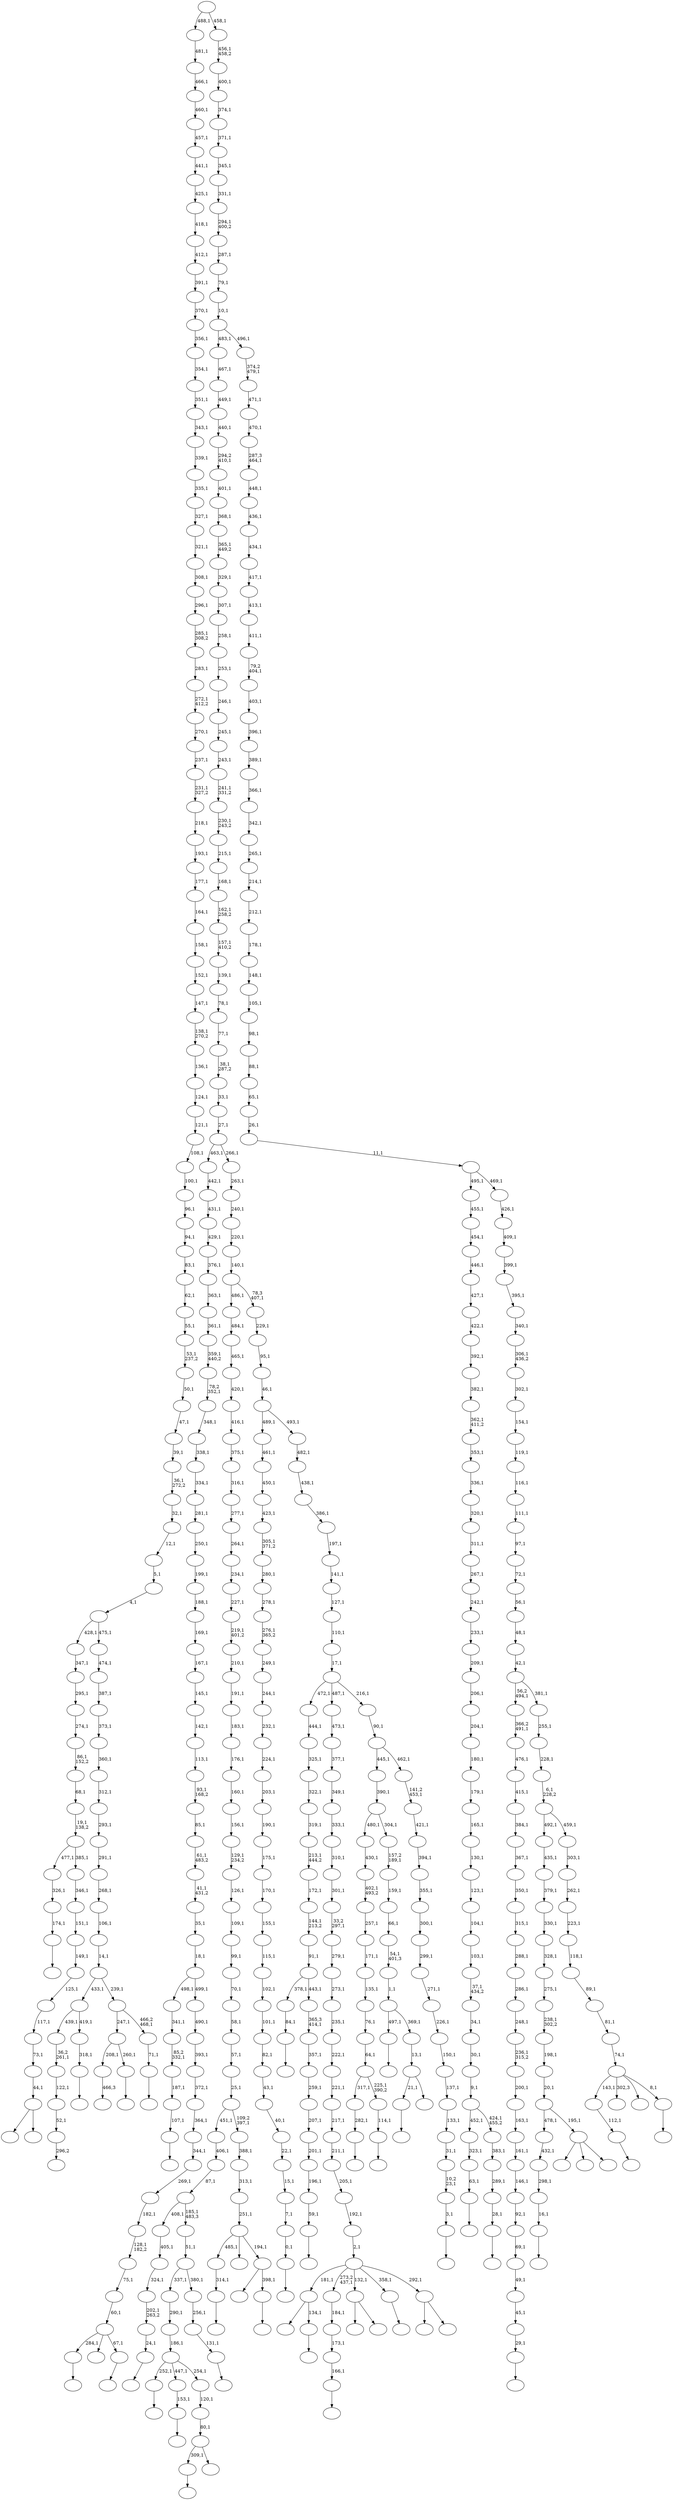 digraph T {
	550 [label=""]
	549 [label=""]
	548 [label=""]
	547 [label=""]
	546 [label=""]
	545 [label=""]
	544 [label=""]
	543 [label=""]
	542 [label=""]
	541 [label=""]
	540 [label=""]
	539 [label=""]
	538 [label=""]
	537 [label=""]
	536 [label=""]
	535 [label=""]
	534 [label=""]
	533 [label=""]
	532 [label=""]
	531 [label=""]
	530 [label=""]
	529 [label=""]
	528 [label=""]
	527 [label=""]
	526 [label=""]
	525 [label=""]
	524 [label=""]
	523 [label=""]
	522 [label=""]
	521 [label=""]
	520 [label=""]
	519 [label=""]
	518 [label=""]
	517 [label=""]
	516 [label=""]
	515 [label=""]
	514 [label=""]
	513 [label=""]
	512 [label=""]
	511 [label=""]
	510 [label=""]
	509 [label=""]
	508 [label=""]
	507 [label=""]
	506 [label=""]
	505 [label=""]
	504 [label=""]
	503 [label=""]
	502 [label=""]
	501 [label=""]
	500 [label=""]
	499 [label=""]
	498 [label=""]
	497 [label=""]
	496 [label=""]
	495 [label=""]
	494 [label=""]
	493 [label=""]
	492 [label=""]
	491 [label=""]
	490 [label=""]
	489 [label=""]
	488 [label=""]
	487 [label=""]
	486 [label=""]
	485 [label=""]
	484 [label=""]
	483 [label=""]
	482 [label=""]
	481 [label=""]
	480 [label=""]
	479 [label=""]
	478 [label=""]
	477 [label=""]
	476 [label=""]
	475 [label=""]
	474 [label=""]
	473 [label=""]
	472 [label=""]
	471 [label=""]
	470 [label=""]
	469 [label=""]
	468 [label=""]
	467 [label=""]
	466 [label=""]
	465 [label=""]
	464 [label=""]
	463 [label=""]
	462 [label=""]
	461 [label=""]
	460 [label=""]
	459 [label=""]
	458 [label=""]
	457 [label=""]
	456 [label=""]
	455 [label=""]
	454 [label=""]
	453 [label=""]
	452 [label=""]
	451 [label=""]
	450 [label=""]
	449 [label=""]
	448 [label=""]
	447 [label=""]
	446 [label=""]
	445 [label=""]
	444 [label=""]
	443 [label=""]
	442 [label=""]
	441 [label=""]
	440 [label=""]
	439 [label=""]
	438 [label=""]
	437 [label=""]
	436 [label=""]
	435 [label=""]
	434 [label=""]
	433 [label=""]
	432 [label=""]
	431 [label=""]
	430 [label=""]
	429 [label=""]
	428 [label=""]
	427 [label=""]
	426 [label=""]
	425 [label=""]
	424 [label=""]
	423 [label=""]
	422 [label=""]
	421 [label=""]
	420 [label=""]
	419 [label=""]
	418 [label=""]
	417 [label=""]
	416 [label=""]
	415 [label=""]
	414 [label=""]
	413 [label=""]
	412 [label=""]
	411 [label=""]
	410 [label=""]
	409 [label=""]
	408 [label=""]
	407 [label=""]
	406 [label=""]
	405 [label=""]
	404 [label=""]
	403 [label=""]
	402 [label=""]
	401 [label=""]
	400 [label=""]
	399 [label=""]
	398 [label=""]
	397 [label=""]
	396 [label=""]
	395 [label=""]
	394 [label=""]
	393 [label=""]
	392 [label=""]
	391 [label=""]
	390 [label=""]
	389 [label=""]
	388 [label=""]
	387 [label=""]
	386 [label=""]
	385 [label=""]
	384 [label=""]
	383 [label=""]
	382 [label=""]
	381 [label=""]
	380 [label=""]
	379 [label=""]
	378 [label=""]
	377 [label=""]
	376 [label=""]
	375 [label=""]
	374 [label=""]
	373 [label=""]
	372 [label=""]
	371 [label=""]
	370 [label=""]
	369 [label=""]
	368 [label=""]
	367 [label=""]
	366 [label=""]
	365 [label=""]
	364 [label=""]
	363 [label=""]
	362 [label=""]
	361 [label=""]
	360 [label=""]
	359 [label=""]
	358 [label=""]
	357 [label=""]
	356 [label=""]
	355 [label=""]
	354 [label=""]
	353 [label=""]
	352 [label=""]
	351 [label=""]
	350 [label=""]
	349 [label=""]
	348 [label=""]
	347 [label=""]
	346 [label=""]
	345 [label=""]
	344 [label=""]
	343 [label=""]
	342 [label=""]
	341 [label=""]
	340 [label=""]
	339 [label=""]
	338 [label=""]
	337 [label=""]
	336 [label=""]
	335 [label=""]
	334 [label=""]
	333 [label=""]
	332 [label=""]
	331 [label=""]
	330 [label=""]
	329 [label=""]
	328 [label=""]
	327 [label=""]
	326 [label=""]
	325 [label=""]
	324 [label=""]
	323 [label=""]
	322 [label=""]
	321 [label=""]
	320 [label=""]
	319 [label=""]
	318 [label=""]
	317 [label=""]
	316 [label=""]
	315 [label=""]
	314 [label=""]
	313 [label=""]
	312 [label=""]
	311 [label=""]
	310 [label=""]
	309 [label=""]
	308 [label=""]
	307 [label=""]
	306 [label=""]
	305 [label=""]
	304 [label=""]
	303 [label=""]
	302 [label=""]
	301 [label=""]
	300 [label=""]
	299 [label=""]
	298 [label=""]
	297 [label=""]
	296 [label=""]
	295 [label=""]
	294 [label=""]
	293 [label=""]
	292 [label=""]
	291 [label=""]
	290 [label=""]
	289 [label=""]
	288 [label=""]
	287 [label=""]
	286 [label=""]
	285 [label=""]
	284 [label=""]
	283 [label=""]
	282 [label=""]
	281 [label=""]
	280 [label=""]
	279 [label=""]
	278 [label=""]
	277 [label=""]
	276 [label=""]
	275 [label=""]
	274 [label=""]
	273 [label=""]
	272 [label=""]
	271 [label=""]
	270 [label=""]
	269 [label=""]
	268 [label=""]
	267 [label=""]
	266 [label=""]
	265 [label=""]
	264 [label=""]
	263 [label=""]
	262 [label=""]
	261 [label=""]
	260 [label=""]
	259 [label=""]
	258 [label=""]
	257 [label=""]
	256 [label=""]
	255 [label=""]
	254 [label=""]
	253 [label=""]
	252 [label=""]
	251 [label=""]
	250 [label=""]
	249 [label=""]
	248 [label=""]
	247 [label=""]
	246 [label=""]
	245 [label=""]
	244 [label=""]
	243 [label=""]
	242 [label=""]
	241 [label=""]
	240 [label=""]
	239 [label=""]
	238 [label=""]
	237 [label=""]
	236 [label=""]
	235 [label=""]
	234 [label=""]
	233 [label=""]
	232 [label=""]
	231 [label=""]
	230 [label=""]
	229 [label=""]
	228 [label=""]
	227 [label=""]
	226 [label=""]
	225 [label=""]
	224 [label=""]
	223 [label=""]
	222 [label=""]
	221 [label=""]
	220 [label=""]
	219 [label=""]
	218 [label=""]
	217 [label=""]
	216 [label=""]
	215 [label=""]
	214 [label=""]
	213 [label=""]
	212 [label=""]
	211 [label=""]
	210 [label=""]
	209 [label=""]
	208 [label=""]
	207 [label=""]
	206 [label=""]
	205 [label=""]
	204 [label=""]
	203 [label=""]
	202 [label=""]
	201 [label=""]
	200 [label=""]
	199 [label=""]
	198 [label=""]
	197 [label=""]
	196 [label=""]
	195 [label=""]
	194 [label=""]
	193 [label=""]
	192 [label=""]
	191 [label=""]
	190 [label=""]
	189 [label=""]
	188 [label=""]
	187 [label=""]
	186 [label=""]
	185 [label=""]
	184 [label=""]
	183 [label=""]
	182 [label=""]
	181 [label=""]
	180 [label=""]
	179 [label=""]
	178 [label=""]
	177 [label=""]
	176 [label=""]
	175 [label=""]
	174 [label=""]
	173 [label=""]
	172 [label=""]
	171 [label=""]
	170 [label=""]
	169 [label=""]
	168 [label=""]
	167 [label=""]
	166 [label=""]
	165 [label=""]
	164 [label=""]
	163 [label=""]
	162 [label=""]
	161 [label=""]
	160 [label=""]
	159 [label=""]
	158 [label=""]
	157 [label=""]
	156 [label=""]
	155 [label=""]
	154 [label=""]
	153 [label=""]
	152 [label=""]
	151 [label=""]
	150 [label=""]
	149 [label=""]
	148 [label=""]
	147 [label=""]
	146 [label=""]
	145 [label=""]
	144 [label=""]
	143 [label=""]
	142 [label=""]
	141 [label=""]
	140 [label=""]
	139 [label=""]
	138 [label=""]
	137 [label=""]
	136 [label=""]
	135 [label=""]
	134 [label=""]
	133 [label=""]
	132 [label=""]
	131 [label=""]
	130 [label=""]
	129 [label=""]
	128 [label=""]
	127 [label=""]
	126 [label=""]
	125 [label=""]
	124 [label=""]
	123 [label=""]
	122 [label=""]
	121 [label=""]
	120 [label=""]
	119 [label=""]
	118 [label=""]
	117 [label=""]
	116 [label=""]
	115 [label=""]
	114 [label=""]
	113 [label=""]
	112 [label=""]
	111 [label=""]
	110 [label=""]
	109 [label=""]
	108 [label=""]
	107 [label=""]
	106 [label=""]
	105 [label=""]
	104 [label=""]
	103 [label=""]
	102 [label=""]
	101 [label=""]
	100 [label=""]
	99 [label=""]
	98 [label=""]
	97 [label=""]
	96 [label=""]
	95 [label=""]
	94 [label=""]
	93 [label=""]
	92 [label=""]
	91 [label=""]
	90 [label=""]
	89 [label=""]
	88 [label=""]
	87 [label=""]
	86 [label=""]
	85 [label=""]
	84 [label=""]
	83 [label=""]
	82 [label=""]
	81 [label=""]
	80 [label=""]
	79 [label=""]
	78 [label=""]
	77 [label=""]
	76 [label=""]
	75 [label=""]
	74 [label=""]
	73 [label=""]
	72 [label=""]
	71 [label=""]
	70 [label=""]
	69 [label=""]
	68 [label=""]
	67 [label=""]
	66 [label=""]
	65 [label=""]
	64 [label=""]
	63 [label=""]
	62 [label=""]
	61 [label=""]
	60 [label=""]
	59 [label=""]
	58 [label=""]
	57 [label=""]
	56 [label=""]
	55 [label=""]
	54 [label=""]
	53 [label=""]
	52 [label=""]
	51 [label=""]
	50 [label=""]
	49 [label=""]
	48 [label=""]
	47 [label=""]
	46 [label=""]
	45 [label=""]
	44 [label=""]
	43 [label=""]
	42 [label=""]
	41 [label=""]
	40 [label=""]
	39 [label=""]
	38 [label=""]
	37 [label=""]
	36 [label=""]
	35 [label=""]
	34 [label=""]
	33 [label=""]
	32 [label=""]
	31 [label=""]
	30 [label=""]
	29 [label=""]
	28 [label=""]
	27 [label=""]
	26 [label=""]
	25 [label=""]
	24 [label=""]
	23 [label=""]
	22 [label=""]
	21 [label=""]
	20 [label=""]
	19 [label=""]
	18 [label=""]
	17 [label=""]
	16 [label=""]
	15 [label=""]
	14 [label=""]
	13 [label=""]
	12 [label=""]
	11 [label=""]
	10 [label=""]
	9 [label=""]
	8 [label=""]
	7 [label=""]
	6 [label=""]
	5 [label=""]
	4 [label=""]
	3 [label=""]
	2 [label=""]
	1 [label=""]
	0 [label=""]
	548 -> 549 [label=""]
	547 -> 548 [label="314,1"]
	544 -> 545 [label=""]
	543 -> 544 [label="16,1"]
	542 -> 543 [label="298,1"]
	541 -> 542 [label="432,1"]
	539 -> 540 [label=""]
	537 -> 538 [label=""]
	536 -> 537 [label="107,1"]
	535 -> 536 [label="187,1"]
	534 -> 535 [label="85,2\n332,1"]
	533 -> 534 [label="341,1"]
	531 -> 532 [label=""]
	530 -> 531 [label="84,1"]
	528 -> 529 [label=""]
	524 -> 525 [label=""]
	523 -> 524 [label="59,1"]
	522 -> 523 [label="196,1"]
	521 -> 522 [label="201,1"]
	520 -> 521 [label="207,1"]
	519 -> 520 [label="259,1"]
	518 -> 519 [label="357,1"]
	517 -> 518 [label="365,3\n414,1"]
	516 -> 530 [label="378,1"]
	516 -> 517 [label="443,1"]
	515 -> 516 [label="91,1"]
	514 -> 515 [label="144,1\n213,2"]
	513 -> 514 [label="172,1"]
	512 -> 513 [label="213,1\n444,2"]
	511 -> 512 [label="319,1"]
	510 -> 511 [label="322,1"]
	509 -> 510 [label="325,1"]
	508 -> 509 [label="444,1"]
	506 -> 507 [label="296,2"]
	505 -> 506 [label="52,1"]
	504 -> 505 [label="122,1"]
	503 -> 504 [label="36,2\n261,1"]
	500 -> 501 [label=""]
	499 -> 500 [label="174,1"]
	498 -> 499 [label="326,1"]
	495 -> 496 [label=""]
	493 -> 494 [label=""]
	492 -> 493 [label="282,1"]
	490 -> 491 [label=""]
	489 -> 490 [label="112,1"]
	487 -> 488 [label=""]
	486 -> 497 [label=""]
	486 -> 487 [label="134,1"]
	484 -> 485 [label=""]
	483 -> 484 [label="29,1"]
	482 -> 483 [label="45,1"]
	481 -> 482 [label="49,1"]
	480 -> 481 [label="69,1"]
	479 -> 480 [label="92,1"]
	478 -> 479 [label="146,1"]
	477 -> 478 [label="161,1"]
	476 -> 477 [label="163,1"]
	475 -> 476 [label="200,1"]
	474 -> 475 [label="236,1\n315,2"]
	473 -> 474 [label="248,1"]
	472 -> 473 [label="286,1"]
	471 -> 472 [label="288,1"]
	470 -> 471 [label="315,1"]
	469 -> 470 [label="350,1"]
	468 -> 469 [label="367,1"]
	467 -> 468 [label="384,1"]
	466 -> 467 [label="415,1"]
	465 -> 466 [label="476,1"]
	464 -> 465 [label="366,2\n491,1"]
	462 -> 463 [label="466,3"]
	460 -> 461 [label=""]
	459 -> 539 [label="284,1"]
	459 -> 526 [label=""]
	459 -> 460 [label="67,1"]
	458 -> 459 [label="60,1"]
	457 -> 458 [label="75,1"]
	456 -> 457 [label="128,1\n182,2"]
	455 -> 456 [label="182,1"]
	454 -> 455 [label="269,1"]
	453 -> 454 [label="344,1"]
	452 -> 453 [label="364,1"]
	451 -> 452 [label="372,1"]
	450 -> 451 [label="393,1"]
	449 -> 450 [label="490,1"]
	448 -> 533 [label="498,1"]
	448 -> 449 [label="499,1"]
	447 -> 448 [label="18,1"]
	446 -> 447 [label="35,1"]
	445 -> 446 [label="41,1\n431,2"]
	444 -> 445 [label="61,1\n483,2"]
	443 -> 444 [label="85,1"]
	442 -> 443 [label="93,1\n168,2"]
	441 -> 442 [label="113,1"]
	440 -> 441 [label="142,1"]
	439 -> 440 [label="145,1"]
	438 -> 439 [label="167,1"]
	437 -> 438 [label="169,1"]
	436 -> 437 [label="188,1"]
	435 -> 436 [label="199,1"]
	434 -> 435 [label="250,1"]
	433 -> 434 [label="281,1"]
	432 -> 433 [label="334,1"]
	431 -> 432 [label="338,1"]
	430 -> 431 [label="348,1"]
	429 -> 430 [label="78,2\n352,1"]
	428 -> 429 [label="359,1\n440,2"]
	427 -> 428 [label="361,1"]
	426 -> 427 [label="363,1"]
	425 -> 426 [label="376,1"]
	424 -> 425 [label="429,1"]
	423 -> 424 [label="431,1"]
	422 -> 423 [label="442,1"]
	420 -> 421 [label=""]
	419 -> 420 [label="318,1"]
	418 -> 503 [label="439,1"]
	418 -> 419 [label="419,1"]
	415 -> 416 [label=""]
	414 -> 415 [label="0,1"]
	413 -> 414 [label="7,1"]
	412 -> 413 [label="15,1"]
	411 -> 412 [label="22,1"]
	410 -> 411 [label="40,1"]
	409 -> 410 [label="43,1"]
	408 -> 409 [label="82,1"]
	407 -> 408 [label="101,1"]
	406 -> 407 [label="102,1"]
	405 -> 406 [label="115,1"]
	404 -> 405 [label="155,1"]
	403 -> 404 [label="170,1"]
	402 -> 403 [label="175,1"]
	401 -> 402 [label="190,1"]
	400 -> 401 [label="203,1"]
	399 -> 400 [label="224,1"]
	398 -> 399 [label="232,1"]
	397 -> 398 [label="244,1"]
	396 -> 397 [label="249,1"]
	395 -> 396 [label="276,1\n365,2"]
	394 -> 395 [label="278,1"]
	393 -> 394 [label="280,1"]
	392 -> 393 [label="305,1\n371,2"]
	391 -> 392 [label="423,1"]
	390 -> 391 [label="450,1"]
	389 -> 390 [label="461,1"]
	386 -> 387 [label=""]
	385 -> 386 [label="63,1"]
	384 -> 385 [label="323,1"]
	381 -> 546 [label=""]
	381 -> 382 [label=""]
	380 -> 381 [label="44,1"]
	379 -> 380 [label="73,1"]
	378 -> 379 [label="117,1"]
	377 -> 378 [label="125,1"]
	376 -> 377 [label="149,1"]
	375 -> 376 [label="151,1"]
	374 -> 375 [label="346,1"]
	373 -> 498 [label="477,1"]
	373 -> 374 [label="385,1"]
	372 -> 373 [label="19,1\n138,2"]
	371 -> 372 [label="68,1"]
	370 -> 371 [label="86,1\n152,2"]
	369 -> 370 [label="274,1"]
	368 -> 369 [label="295,1"]
	367 -> 368 [label="347,1"]
	365 -> 366 [label=""]
	364 -> 365 [label="166,1"]
	363 -> 364 [label="173,1"]
	362 -> 363 [label="184,1"]
	360 -> 361 [label=""]
	359 -> 360 [label="114,1"]
	358 -> 492 [label="317,1"]
	358 -> 359 [label="225,1\n390,2"]
	357 -> 358 [label="64,1"]
	356 -> 357 [label="76,1"]
	355 -> 356 [label="135,1"]
	354 -> 355 [label="171,1"]
	353 -> 354 [label="257,1"]
	352 -> 353 [label="402,1\n493,2"]
	351 -> 352 [label="430,1"]
	349 -> 350 [label=""]
	347 -> 348 [label=""]
	345 -> 346 [label=""]
	344 -> 345 [label="24,1"]
	343 -> 344 [label="202,1\n263,2"]
	342 -> 343 [label="324,1"]
	341 -> 342 [label="405,1"]
	339 -> 340 [label=""]
	338 -> 339 [label="153,1"]
	336 -> 550 [label=""]
	336 -> 502 [label=""]
	336 -> 337 [label=""]
	335 -> 541 [label="478,1"]
	335 -> 336 [label="195,1"]
	334 -> 335 [label="20,1"]
	333 -> 334 [label="198,1"]
	332 -> 333 [label="238,1\n302,2"]
	331 -> 332 [label="275,1"]
	330 -> 331 [label="328,1"]
	329 -> 330 [label="330,1"]
	328 -> 329 [label="379,1"]
	327 -> 328 [label="435,1"]
	325 -> 527 [label=""]
	325 -> 326 [label=""]
	323 -> 324 [label=""]
	320 -> 417 [label=""]
	320 -> 321 [label=""]
	319 -> 486 [label="181,1"]
	319 -> 362 [label="273,2\n437,1"]
	319 -> 325 [label="132,1"]
	319 -> 323 [label="358,1"]
	319 -> 320 [label="292,1"]
	318 -> 319 [label="2,1"]
	317 -> 318 [label="192,1"]
	316 -> 317 [label="205,1"]
	315 -> 316 [label="211,1"]
	314 -> 315 [label="217,1"]
	313 -> 314 [label="221,1"]
	312 -> 313 [label="222,1"]
	311 -> 312 [label="235,1"]
	310 -> 311 [label="273,1"]
	309 -> 310 [label="279,1"]
	308 -> 309 [label="33,2\n297,1"]
	307 -> 308 [label="301,1"]
	306 -> 307 [label="310,1"]
	305 -> 306 [label="333,1"]
	304 -> 305 [label="349,1"]
	303 -> 304 [label="377,1"]
	302 -> 303 [label="473,1"]
	300 -> 301 [label=""]
	299 -> 462 [label="208,1"]
	299 -> 300 [label="260,1"]
	297 -> 298 [label=""]
	296 -> 297 [label="28,1"]
	295 -> 296 [label="289,1"]
	294 -> 295 [label="383,1"]
	293 -> 384 [label="452,1"]
	293 -> 294 [label="424,1\n455,2"]
	292 -> 293 [label="9,1"]
	291 -> 292 [label="30,1"]
	290 -> 291 [label="34,1"]
	289 -> 290 [label="37,1\n434,2"]
	288 -> 289 [label="103,1"]
	287 -> 288 [label="104,1"]
	286 -> 287 [label="123,1"]
	285 -> 286 [label="130,1"]
	284 -> 285 [label="165,1"]
	283 -> 284 [label="179,1"]
	282 -> 283 [label="180,1"]
	281 -> 282 [label="204,1"]
	280 -> 281 [label="206,1"]
	279 -> 280 [label="209,1"]
	278 -> 279 [label="233,1"]
	277 -> 278 [label="242,1"]
	276 -> 277 [label="267,1"]
	275 -> 276 [label="311,1"]
	274 -> 275 [label="320,1"]
	273 -> 274 [label="336,1"]
	272 -> 273 [label="353,1"]
	271 -> 272 [label="362,1\n411,2"]
	270 -> 271 [label="382,1"]
	269 -> 270 [label="392,1"]
	268 -> 269 [label="422,1"]
	267 -> 268 [label="427,1"]
	266 -> 267 [label="446,1"]
	265 -> 266 [label="454,1"]
	264 -> 265 [label="455,1"]
	261 -> 495 [label="21,1"]
	261 -> 262 [label=""]
	260 -> 261 [label="13,1"]
	259 -> 347 [label="497,1"]
	259 -> 260 [label="369,1"]
	258 -> 259 [label="1,1"]
	257 -> 258 [label="54,1\n401,3"]
	256 -> 257 [label="66,1"]
	255 -> 256 [label="159,1"]
	254 -> 255 [label="157,2\n189,1"]
	253 -> 351 [label="480,1"]
	253 -> 254 [label="304,1"]
	252 -> 253 [label="390,1"]
	250 -> 349 [label="309,1"]
	250 -> 251 [label=""]
	249 -> 250 [label="80,1"]
	248 -> 249 [label="120,1"]
	247 -> 528 [label="252,1"]
	247 -> 338 [label="447,1"]
	247 -> 248 [label="254,1"]
	246 -> 247 [label="186,1"]
	245 -> 246 [label="290,1"]
	243 -> 244 [label=""]
	242 -> 243 [label="131,1"]
	241 -> 242 [label="256,1"]
	240 -> 245 [label="337,1"]
	240 -> 241 [label="380,1"]
	239 -> 240 [label="51,1"]
	238 -> 341 [label="408,1"]
	238 -> 239 [label="185,1\n483,3"]
	237 -> 238 [label="87,1"]
	236 -> 237 [label="406,1"]
	234 -> 235 [label=""]
	233 -> 388 [label=""]
	233 -> 234 [label="398,1"]
	232 -> 547 [label="485,1"]
	232 -> 322 [label=""]
	232 -> 233 [label="194,1"]
	231 -> 232 [label="251,1"]
	230 -> 231 [label="313,1"]
	229 -> 230 [label="388,1"]
	228 -> 236 [label="451,1"]
	228 -> 229 [label="109,2\n397,1"]
	227 -> 228 [label="25,1"]
	226 -> 227 [label="57,1"]
	225 -> 226 [label="58,1"]
	224 -> 225 [label="70,1"]
	223 -> 224 [label="99,1"]
	222 -> 223 [label="109,1"]
	221 -> 222 [label="126,1"]
	220 -> 221 [label="129,1\n234,2"]
	219 -> 220 [label="156,1"]
	218 -> 219 [label="160,1"]
	217 -> 218 [label="176,1"]
	216 -> 217 [label="183,1"]
	215 -> 216 [label="191,1"]
	214 -> 215 [label="210,1"]
	213 -> 214 [label="219,1\n401,2"]
	212 -> 213 [label="227,1"]
	211 -> 212 [label="234,1"]
	210 -> 211 [label="264,1"]
	209 -> 210 [label="277,1"]
	208 -> 209 [label="316,1"]
	207 -> 208 [label="375,1"]
	206 -> 207 [label="416,1"]
	205 -> 206 [label="420,1"]
	204 -> 205 [label="465,1"]
	203 -> 204 [label="484,1"]
	201 -> 202 [label=""]
	200 -> 201 [label="3,1"]
	199 -> 200 [label="10,2\n23,1"]
	198 -> 199 [label="31,1"]
	197 -> 198 [label="133,1"]
	196 -> 197 [label="137,1"]
	195 -> 196 [label="150,1"]
	194 -> 195 [label="226,1"]
	193 -> 194 [label="271,1"]
	192 -> 193 [label="299,1"]
	191 -> 192 [label="300,1"]
	190 -> 191 [label="355,1"]
	189 -> 190 [label="394,1"]
	188 -> 189 [label="421,1"]
	187 -> 188 [label="141,2\n453,1"]
	186 -> 252 [label="445,1"]
	186 -> 187 [label="462,1"]
	185 -> 186 [label="90,1"]
	184 -> 508 [label="472,1"]
	184 -> 302 [label="487,1"]
	184 -> 185 [label="216,1"]
	183 -> 184 [label="17,1"]
	182 -> 183 [label="110,1"]
	181 -> 182 [label="127,1"]
	180 -> 181 [label="141,1"]
	179 -> 180 [label="197,1"]
	178 -> 179 [label="386,1"]
	177 -> 178 [label="438,1"]
	176 -> 177 [label="482,1"]
	175 -> 389 [label="489,1"]
	175 -> 176 [label="493,1"]
	174 -> 175 [label="46,1"]
	173 -> 174 [label="95,1"]
	172 -> 173 [label="229,1"]
	171 -> 203 [label="486,1"]
	171 -> 172 [label="78,3\n407,1"]
	170 -> 171 [label="140,1"]
	169 -> 170 [label="220,1"]
	168 -> 169 [label="240,1"]
	167 -> 168 [label="263,1"]
	166 -> 422 [label="463,1"]
	166 -> 167 [label="266,1"]
	165 -> 166 [label="27,1"]
	164 -> 165 [label="33,1"]
	163 -> 164 [label="38,1\n287,2"]
	162 -> 163 [label="77,1"]
	161 -> 162 [label="78,1"]
	160 -> 161 [label="139,1"]
	159 -> 160 [label="157,1\n410,2"]
	158 -> 159 [label="162,1\n258,2"]
	157 -> 158 [label="168,1"]
	156 -> 157 [label="215,1"]
	155 -> 156 [label="230,1\n243,2"]
	154 -> 155 [label="241,1\n331,2"]
	153 -> 154 [label="243,1"]
	152 -> 153 [label="245,1"]
	151 -> 152 [label="246,1"]
	150 -> 151 [label="253,1"]
	149 -> 150 [label="258,1"]
	148 -> 149 [label="307,1"]
	147 -> 148 [label="329,1"]
	146 -> 147 [label="365,1\n449,2"]
	145 -> 146 [label="368,1"]
	144 -> 145 [label="401,1"]
	143 -> 144 [label="294,2\n410,1"]
	142 -> 143 [label="440,1"]
	141 -> 142 [label="449,1"]
	140 -> 141 [label="467,1"]
	138 -> 139 [label=""]
	137 -> 138 [label="71,1"]
	136 -> 299 [label="247,1"]
	136 -> 137 [label="466,2\n468,1"]
	135 -> 418 [label="433,1"]
	135 -> 136 [label="239,1"]
	134 -> 135 [label="14,1"]
	133 -> 134 [label="106,1"]
	132 -> 133 [label="268,1"]
	131 -> 132 [label="291,1"]
	130 -> 131 [label="293,1"]
	129 -> 130 [label="312,1"]
	128 -> 129 [label="360,1"]
	127 -> 128 [label="373,1"]
	126 -> 127 [label="387,1"]
	125 -> 126 [label="474,1"]
	124 -> 367 [label="428,1"]
	124 -> 125 [label="475,1"]
	123 -> 124 [label="4,1"]
	122 -> 123 [label="5,1"]
	121 -> 122 [label="12,1"]
	120 -> 121 [label="32,1"]
	119 -> 120 [label="36,1\n272,2"]
	118 -> 119 [label="39,1"]
	117 -> 118 [label="47,1"]
	116 -> 117 [label="50,1"]
	115 -> 116 [label="53,1\n237,2"]
	114 -> 115 [label="55,1"]
	113 -> 114 [label="62,1"]
	112 -> 113 [label="83,1"]
	111 -> 112 [label="94,1"]
	110 -> 111 [label="96,1"]
	109 -> 110 [label="100,1"]
	108 -> 109 [label="108,1"]
	107 -> 108 [label="121,1"]
	106 -> 107 [label="124,1"]
	105 -> 106 [label="136,1"]
	104 -> 105 [label="138,1\n270,2"]
	103 -> 104 [label="147,1"]
	102 -> 103 [label="152,1"]
	101 -> 102 [label="158,1"]
	100 -> 101 [label="164,1"]
	99 -> 100 [label="177,1"]
	98 -> 99 [label="193,1"]
	97 -> 98 [label="218,1"]
	96 -> 97 [label="231,1\n327,2"]
	95 -> 96 [label="237,1"]
	94 -> 95 [label="270,1"]
	93 -> 94 [label="272,1\n412,2"]
	92 -> 93 [label="283,1"]
	91 -> 92 [label="285,1\n308,2"]
	90 -> 91 [label="296,1"]
	89 -> 90 [label="308,1"]
	88 -> 89 [label="321,1"]
	87 -> 88 [label="327,1"]
	86 -> 87 [label="335,1"]
	85 -> 86 [label="339,1"]
	84 -> 85 [label="343,1"]
	83 -> 84 [label="351,1"]
	82 -> 83 [label="354,1"]
	81 -> 82 [label="356,1"]
	80 -> 81 [label="370,1"]
	79 -> 80 [label="391,1"]
	78 -> 79 [label="412,1"]
	77 -> 78 [label="418,1"]
	76 -> 77 [label="425,1"]
	75 -> 76 [label="441,1"]
	74 -> 75 [label="457,1"]
	73 -> 74 [label="460,1"]
	72 -> 73 [label="466,1"]
	71 -> 72 [label="481,1"]
	69 -> 70 [label=""]
	68 -> 489 [label="143,1"]
	68 -> 383 [label="302,3"]
	68 -> 263 [label=""]
	68 -> 69 [label="8,1"]
	67 -> 68 [label="74,1"]
	66 -> 67 [label="81,1"]
	65 -> 66 [label="89,1"]
	64 -> 65 [label="118,1"]
	63 -> 64 [label="223,1"]
	62 -> 63 [label="262,1"]
	61 -> 62 [label="303,1"]
	60 -> 327 [label="492,1"]
	60 -> 61 [label="459,1"]
	59 -> 60 [label="6,1\n228,2"]
	58 -> 59 [label="228,1"]
	57 -> 58 [label="255,1"]
	56 -> 464 [label="56,2\n494,1"]
	56 -> 57 [label="381,1"]
	55 -> 56 [label="42,1"]
	54 -> 55 [label="48,1"]
	53 -> 54 [label="56,1"]
	52 -> 53 [label="72,1"]
	51 -> 52 [label="97,1"]
	50 -> 51 [label="111,1"]
	49 -> 50 [label="116,1"]
	48 -> 49 [label="119,1"]
	47 -> 48 [label="154,1"]
	46 -> 47 [label="302,1"]
	45 -> 46 [label="306,1\n436,2"]
	44 -> 45 [label="340,1"]
	43 -> 44 [label="395,1"]
	42 -> 43 [label="399,1"]
	41 -> 42 [label="409,1"]
	40 -> 41 [label="426,1"]
	39 -> 264 [label="495,1"]
	39 -> 40 [label="469,1"]
	38 -> 39 [label="11,1"]
	37 -> 38 [label="26,1"]
	36 -> 37 [label="65,1"]
	35 -> 36 [label="88,1"]
	34 -> 35 [label="98,1"]
	33 -> 34 [label="105,1"]
	32 -> 33 [label="148,1"]
	31 -> 32 [label="178,1"]
	30 -> 31 [label="212,1"]
	29 -> 30 [label="214,1"]
	28 -> 29 [label="265,1"]
	27 -> 28 [label="342,1"]
	26 -> 27 [label="366,1"]
	25 -> 26 [label="389,1"]
	24 -> 25 [label="396,1"]
	23 -> 24 [label="403,1"]
	22 -> 23 [label="79,2\n404,1"]
	21 -> 22 [label="411,1"]
	20 -> 21 [label="413,1"]
	19 -> 20 [label="417,1"]
	18 -> 19 [label="434,1"]
	17 -> 18 [label="436,1"]
	16 -> 17 [label="448,1"]
	15 -> 16 [label="287,3\n464,1"]
	14 -> 15 [label="470,1"]
	13 -> 14 [label="471,1"]
	12 -> 13 [label="374,2\n479,1"]
	11 -> 140 [label="483,1"]
	11 -> 12 [label="496,1"]
	10 -> 11 [label="10,1"]
	9 -> 10 [label="79,1"]
	8 -> 9 [label="287,1"]
	7 -> 8 [label="294,1\n400,2"]
	6 -> 7 [label="331,1"]
	5 -> 6 [label="345,1"]
	4 -> 5 [label="371,1"]
	3 -> 4 [label="374,1"]
	2 -> 3 [label="400,1"]
	1 -> 2 [label="456,1\n458,2"]
	0 -> 71 [label="488,1"]
	0 -> 1 [label="458,1"]
}
